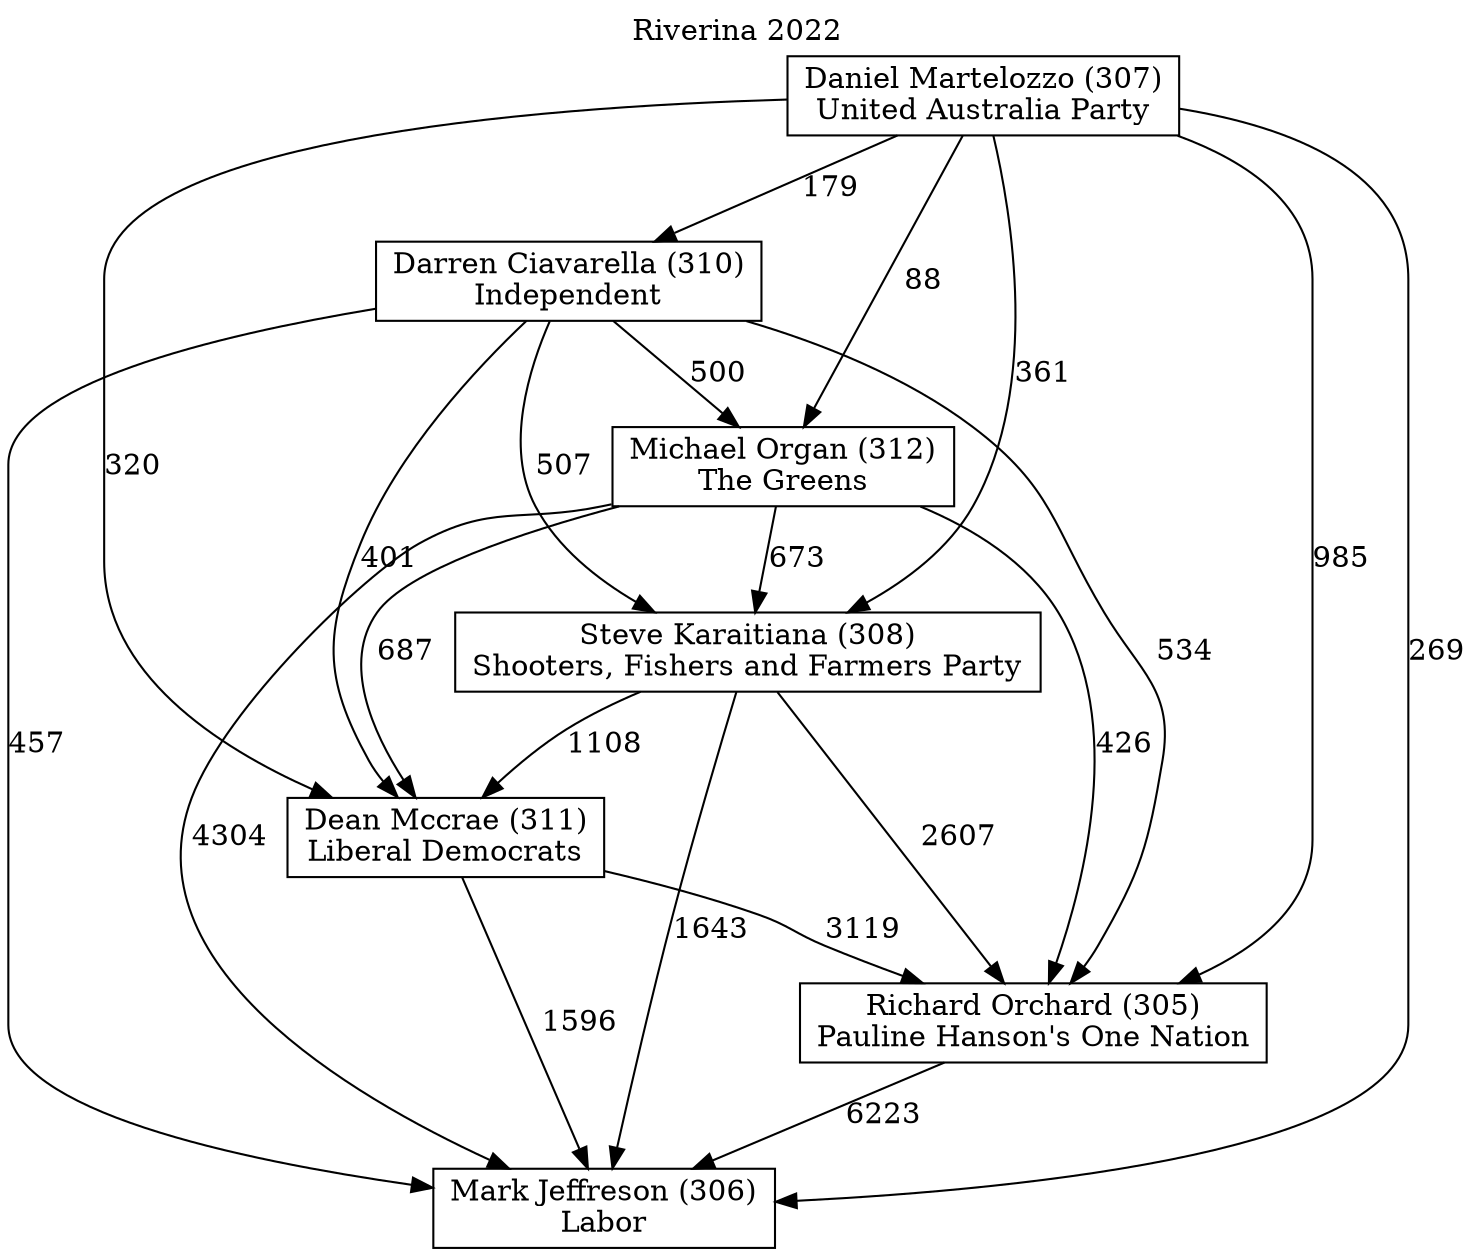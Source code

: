 // House preference flow
digraph "Mark Jeffreson (306)_Riverina_2022" {
	graph [label="Riverina 2022" labelloc=t mclimit=10]
	node [shape=box]
	"Richard Orchard (305)" [label="Richard Orchard (305)
Pauline Hanson's One Nation"]
	"Daniel Martelozzo (307)" [label="Daniel Martelozzo (307)
United Australia Party"]
	"Michael Organ (312)" [label="Michael Organ (312)
The Greens"]
	"Darren Ciavarella (310)" [label="Darren Ciavarella (310)
Independent"]
	"Mark Jeffreson (306)" [label="Mark Jeffreson (306)
Labor"]
	"Steve Karaitiana (308)" [label="Steve Karaitiana (308)
Shooters, Fishers and Farmers Party"]
	"Dean Mccrae (311)" [label="Dean Mccrae (311)
Liberal Democrats"]
	"Steve Karaitiana (308)" -> "Dean Mccrae (311)" [label=1108]
	"Daniel Martelozzo (307)" -> "Richard Orchard (305)" [label=985]
	"Darren Ciavarella (310)" -> "Dean Mccrae (311)" [label=401]
	"Daniel Martelozzo (307)" -> "Mark Jeffreson (306)" [label=269]
	"Steve Karaitiana (308)" -> "Richard Orchard (305)" [label=2607]
	"Daniel Martelozzo (307)" -> "Dean Mccrae (311)" [label=320]
	"Steve Karaitiana (308)" -> "Mark Jeffreson (306)" [label=1643]
	"Darren Ciavarella (310)" -> "Richard Orchard (305)" [label=534]
	"Michael Organ (312)" -> "Mark Jeffreson (306)" [label=4304]
	"Daniel Martelozzo (307)" -> "Michael Organ (312)" [label=88]
	"Darren Ciavarella (310)" -> "Michael Organ (312)" [label=500]
	"Daniel Martelozzo (307)" -> "Darren Ciavarella (310)" [label=179]
	"Michael Organ (312)" -> "Steve Karaitiana (308)" [label=673]
	"Darren Ciavarella (310)" -> "Mark Jeffreson (306)" [label=457]
	"Daniel Martelozzo (307)" -> "Steve Karaitiana (308)" [label=361]
	"Richard Orchard (305)" -> "Mark Jeffreson (306)" [label=6223]
	"Michael Organ (312)" -> "Dean Mccrae (311)" [label=687]
	"Dean Mccrae (311)" -> "Mark Jeffreson (306)" [label=1596]
	"Michael Organ (312)" -> "Richard Orchard (305)" [label=426]
	"Darren Ciavarella (310)" -> "Steve Karaitiana (308)" [label=507]
	"Dean Mccrae (311)" -> "Richard Orchard (305)" [label=3119]
}
